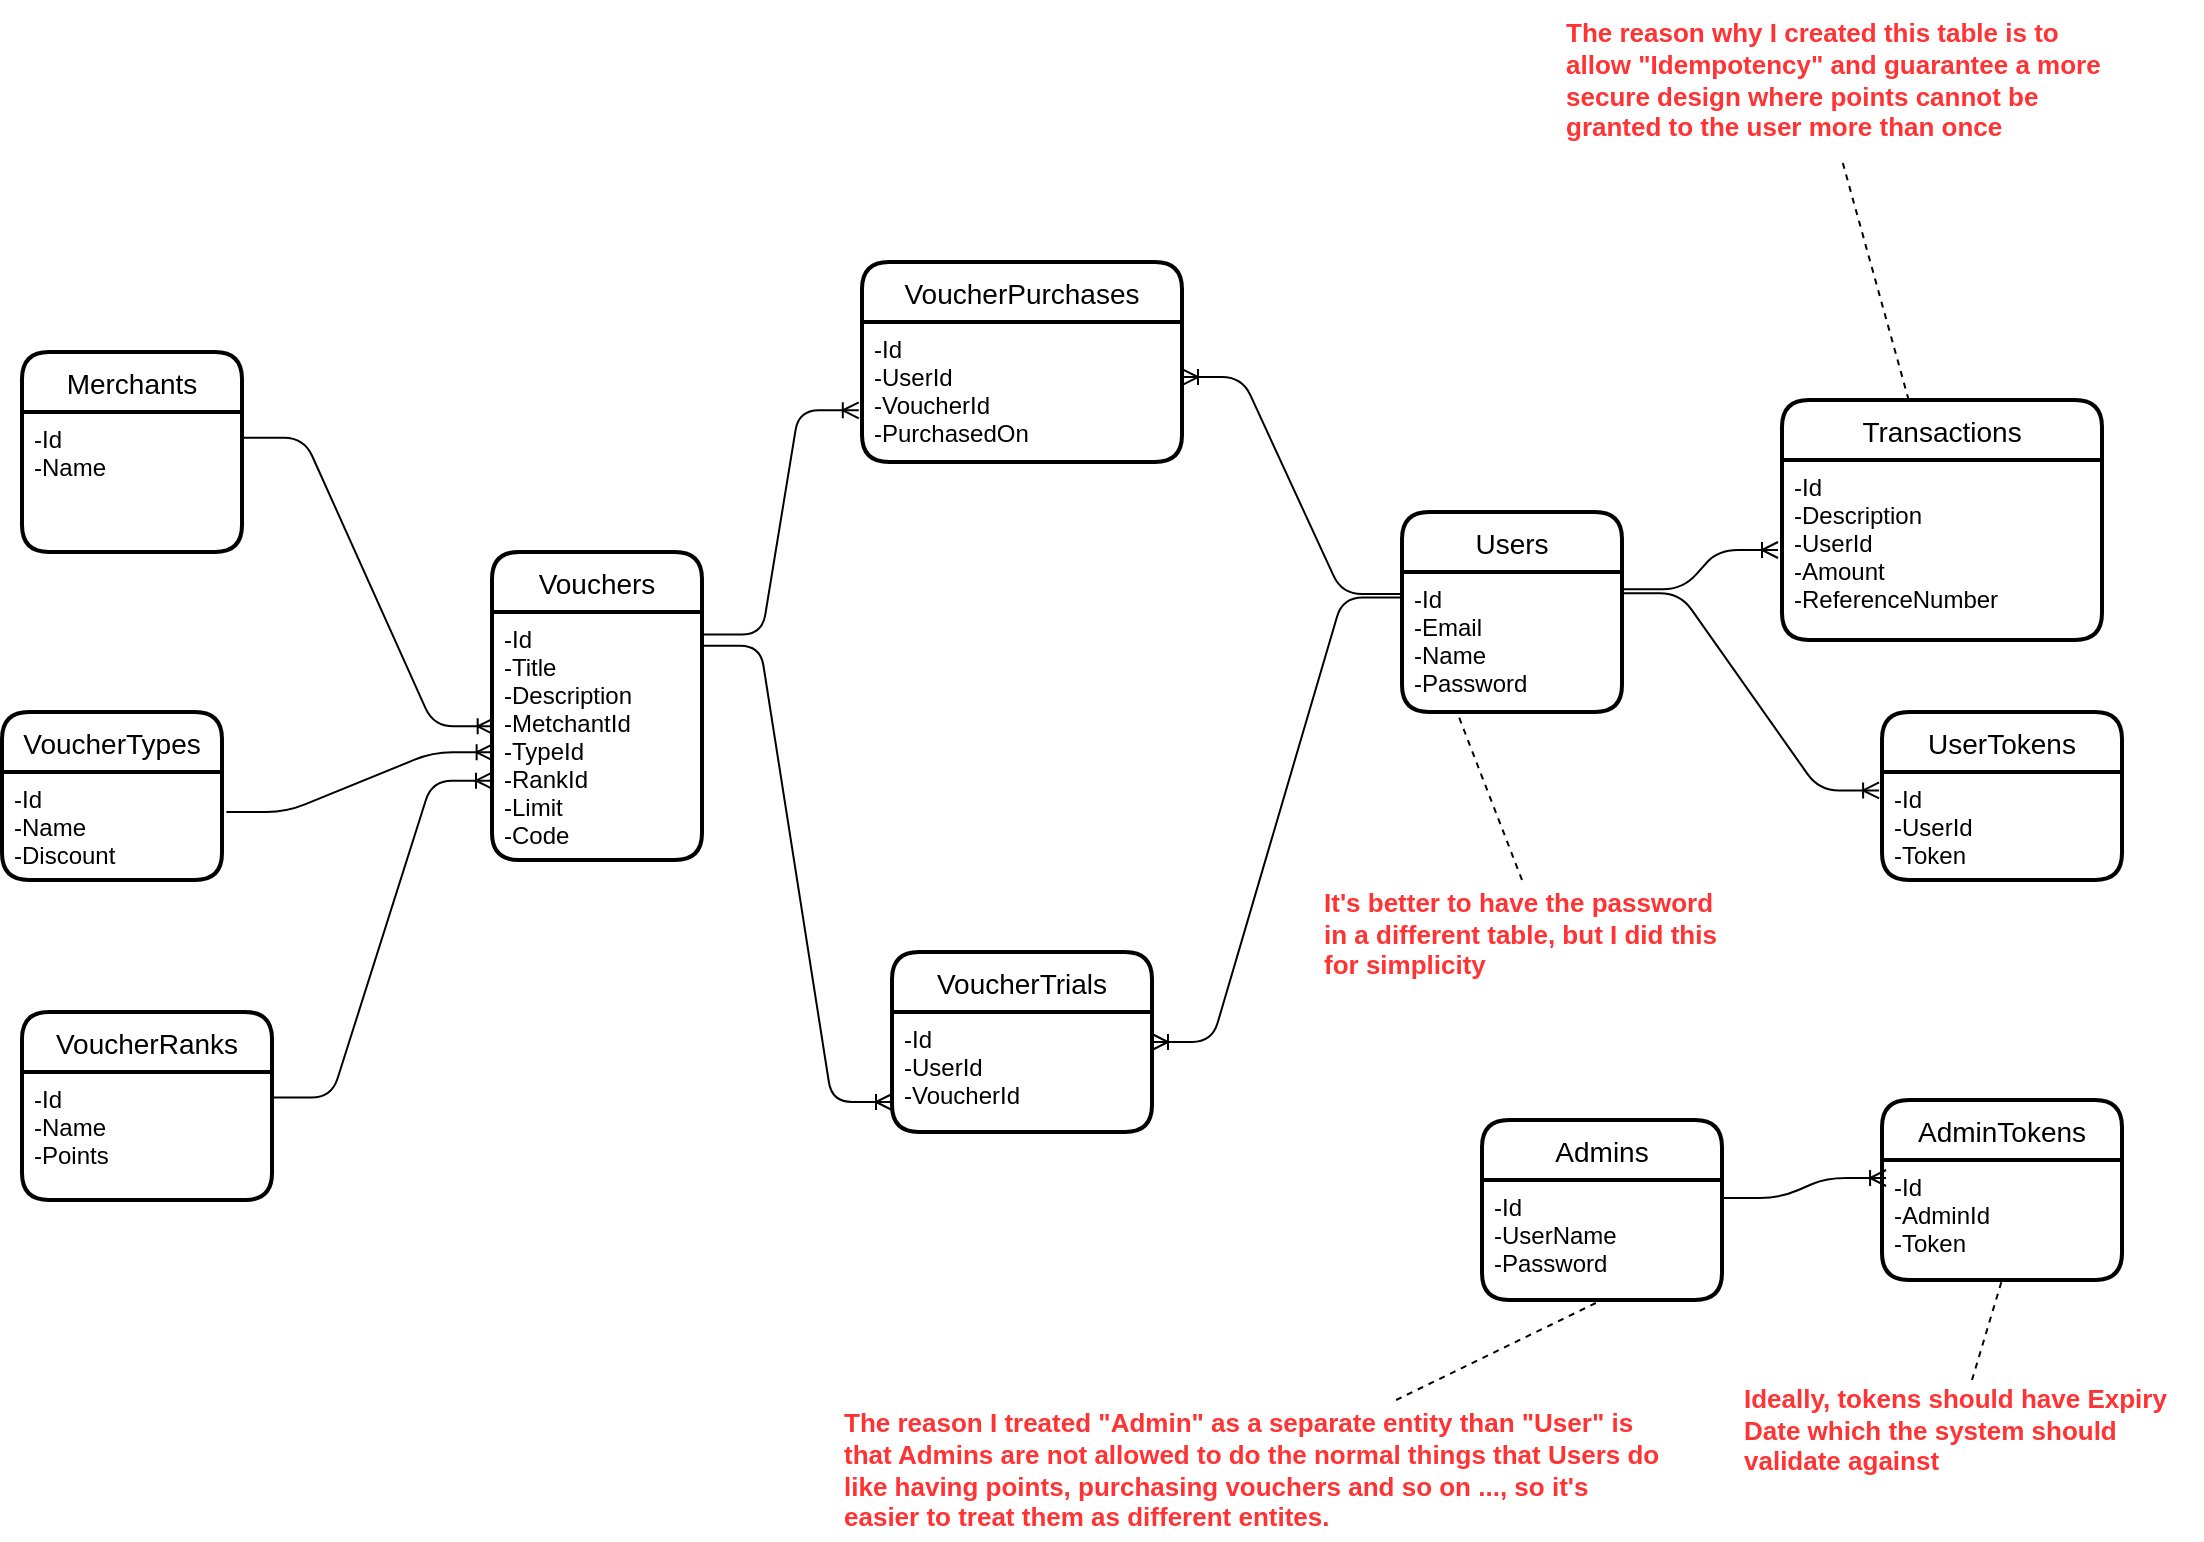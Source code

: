 <mxfile version="14.6.13" type="device"><diagram id="UTCJ8LDy8Xy_fEInQCKM" name="Page-1"><mxGraphModel dx="395" dy="228" grid="1" gridSize="10" guides="1" tooltips="1" connect="1" arrows="1" fold="1" page="1" pageScale="1" pageWidth="1169" pageHeight="827" math="0" shadow="0"><root><mxCell id="0"/><mxCell id="1" parent="0"/><mxCell id="uiDTA7VJzZA2lniINZGz-10" value="Users" style="swimlane;childLayout=stackLayout;horizontal=1;startSize=30;horizontalStack=0;rounded=1;fontSize=14;fontStyle=0;strokeWidth=2;resizeParent=0;resizeLast=1;shadow=0;dashed=0;align=center;" parent="1" vertex="1"><mxGeometry x="760" y="296" width="110" height="100" as="geometry"/></mxCell><mxCell id="uiDTA7VJzZA2lniINZGz-11" value="-Id&#10;-Email&#10;-Name&#10;-Password&#10;" style="align=left;strokeColor=none;fillColor=none;spacingLeft=4;fontSize=12;verticalAlign=top;resizable=0;rotatable=0;part=1;" parent="uiDTA7VJzZA2lniINZGz-10" vertex="1"><mxGeometry y="30" width="110" height="70" as="geometry"/></mxCell><mxCell id="EIJPDLayJTi24FWDkXu2-4" value="Merchants" style="swimlane;childLayout=stackLayout;horizontal=1;startSize=30;horizontalStack=0;rounded=1;fontSize=14;fontStyle=0;strokeWidth=2;resizeParent=0;resizeLast=1;shadow=0;dashed=0;align=center;" parent="1" vertex="1"><mxGeometry x="70" y="216" width="110" height="100" as="geometry"/></mxCell><mxCell id="EIJPDLayJTi24FWDkXu2-5" value="-Id&#10;-Name&#10;" style="align=left;strokeColor=none;fillColor=none;spacingLeft=4;fontSize=12;verticalAlign=top;resizable=0;rotatable=0;part=1;" parent="EIJPDLayJTi24FWDkXu2-4" vertex="1"><mxGeometry y="30" width="110" height="70" as="geometry"/></mxCell><mxCell id="EIJPDLayJTi24FWDkXu2-6" value="Vouchers" style="swimlane;childLayout=stackLayout;horizontal=1;startSize=30;horizontalStack=0;rounded=1;fontSize=14;fontStyle=0;strokeWidth=2;resizeParent=0;resizeLast=1;shadow=0;dashed=0;align=center;" parent="1" vertex="1"><mxGeometry x="305" y="316" width="105" height="154" as="geometry"/></mxCell><mxCell id="EIJPDLayJTi24FWDkXu2-7" value="-Id&#10;-Title&#10;-Description&#10;-MetchantId&#10;-TypeId&#10;-RankId&#10;-Limit&#10;-Code" style="align=left;strokeColor=none;fillColor=none;spacingLeft=4;fontSize=12;verticalAlign=top;resizable=0;rotatable=0;part=1;" parent="EIJPDLayJTi24FWDkXu2-6" vertex="1"><mxGeometry y="30" width="105" height="124" as="geometry"/></mxCell><mxCell id="EIJPDLayJTi24FWDkXu2-8" value="" style="edgeStyle=entityRelationEdgeStyle;fontSize=12;html=1;endArrow=ERoneToMany;exitX=1.009;exitY=0.184;exitDx=0;exitDy=0;exitPerimeter=0;entryX=0.008;entryY=0.461;entryDx=0;entryDy=0;entryPerimeter=0;" parent="1" source="EIJPDLayJTi24FWDkXu2-5" target="EIJPDLayJTi24FWDkXu2-7" edge="1"><mxGeometry width="100" height="100" relative="1" as="geometry"><mxPoint x="140" y="376" as="sourcePoint"/><mxPoint x="249" y="381" as="targetPoint"/></mxGeometry></mxCell><mxCell id="EIJPDLayJTi24FWDkXu2-9" value="VoucherTypes" style="swimlane;childLayout=stackLayout;horizontal=1;startSize=30;horizontalStack=0;rounded=1;fontSize=14;fontStyle=0;strokeWidth=2;resizeParent=0;resizeLast=1;shadow=0;dashed=0;align=center;" parent="1" vertex="1"><mxGeometry x="60" y="396" width="110" height="84" as="geometry"><mxRectangle x="60" y="396" width="120" height="30" as="alternateBounds"/></mxGeometry></mxCell><mxCell id="EIJPDLayJTi24FWDkXu2-10" value="-Id&#10;-Name&#10;-Discount" style="align=left;strokeColor=none;fillColor=none;spacingLeft=4;fontSize=12;verticalAlign=top;resizable=0;rotatable=0;part=1;" parent="EIJPDLayJTi24FWDkXu2-9" vertex="1"><mxGeometry y="30" width="110" height="54" as="geometry"/></mxCell><mxCell id="EIJPDLayJTi24FWDkXu2-11" value="" style="edgeStyle=entityRelationEdgeStyle;fontSize=12;html=1;endArrow=ERoneToMany;exitX=1.02;exitY=0.37;exitDx=0;exitDy=0;exitPerimeter=0;entryX=0.003;entryY=0.566;entryDx=0;entryDy=0;entryPerimeter=0;" parent="1" source="EIJPDLayJTi24FWDkXu2-10" target="EIJPDLayJTi24FWDkXu2-7" edge="1"><mxGeometry width="100" height="100" relative="1" as="geometry"><mxPoint x="138.57" y="501.54" as="sourcePoint"/><mxPoint x="247" y="396" as="targetPoint"/></mxGeometry></mxCell><mxCell id="EIJPDLayJTi24FWDkXu2-12" value="VoucherRanks" style="swimlane;childLayout=stackLayout;horizontal=1;startSize=30;horizontalStack=0;rounded=1;fontSize=14;fontStyle=0;strokeWidth=2;resizeParent=0;resizeLast=1;shadow=0;dashed=0;align=center;" parent="1" vertex="1"><mxGeometry x="70" y="546" width="125" height="94" as="geometry"/></mxCell><mxCell id="EIJPDLayJTi24FWDkXu2-13" value="-Id&#10;-Name&#10;-Points" style="align=left;strokeColor=none;fillColor=none;spacingLeft=4;fontSize=12;verticalAlign=top;resizable=0;rotatable=0;part=1;" parent="EIJPDLayJTi24FWDkXu2-12" vertex="1"><mxGeometry y="30" width="125" height="64" as="geometry"/></mxCell><mxCell id="EIJPDLayJTi24FWDkXu2-14" value="" style="edgeStyle=entityRelationEdgeStyle;fontSize=12;html=1;endArrow=ERoneToMany;exitX=0.998;exitY=0.2;exitDx=0;exitDy=0;entryX=0;entryY=0.68;entryDx=0;entryDy=0;exitPerimeter=0;entryPerimeter=0;" parent="1" source="EIJPDLayJTi24FWDkXu2-13" target="EIJPDLayJTi24FWDkXu2-7" edge="1"><mxGeometry width="100" height="100" relative="1" as="geometry"><mxPoint x="192.2" y="510.8" as="sourcePoint"/><mxPoint x="250" y="423" as="targetPoint"/></mxGeometry></mxCell><mxCell id="EIJPDLayJTi24FWDkXu2-16" value="VoucherPurchases" style="swimlane;childLayout=stackLayout;horizontal=1;startSize=30;horizontalStack=0;rounded=1;fontSize=14;fontStyle=0;strokeWidth=2;resizeParent=0;resizeLast=1;shadow=0;dashed=0;align=center;" parent="1" vertex="1"><mxGeometry x="490" y="171" width="160" height="100" as="geometry"/></mxCell><mxCell id="EIJPDLayJTi24FWDkXu2-17" value="-Id&#10;-UserId&#10;-VoucherId&#10;-PurchasedOn&#10;" style="align=left;strokeColor=none;fillColor=none;spacingLeft=4;fontSize=12;verticalAlign=top;resizable=0;rotatable=0;part=1;" parent="EIJPDLayJTi24FWDkXu2-16" vertex="1"><mxGeometry y="30" width="160" height="70" as="geometry"/></mxCell><mxCell id="EIJPDLayJTi24FWDkXu2-22" value="Transactions" style="swimlane;childLayout=stackLayout;horizontal=1;startSize=30;horizontalStack=0;rounded=1;fontSize=14;fontStyle=0;strokeWidth=2;resizeParent=0;resizeLast=1;shadow=0;dashed=0;align=center;" parent="1" vertex="1"><mxGeometry x="950" y="240" width="160" height="120" as="geometry"/></mxCell><mxCell id="EIJPDLayJTi24FWDkXu2-23" value="-Id&#10;-Description&#10;-UserId&#10;-Amount&#10;-ReferenceNumber&#10;" style="align=left;strokeColor=none;fillColor=none;spacingLeft=4;fontSize=12;verticalAlign=top;resizable=0;rotatable=0;part=1;" parent="EIJPDLayJTi24FWDkXu2-22" vertex="1"><mxGeometry y="30" width="160" height="90" as="geometry"/></mxCell><mxCell id="EIJPDLayJTi24FWDkXu2-25" value="" style="edgeStyle=entityRelationEdgeStyle;fontSize=12;html=1;endArrow=ERoneToMany;exitX=1.004;exitY=0.124;exitDx=0;exitDy=0;exitPerimeter=0;" parent="1" source="uiDTA7VJzZA2lniINZGz-11" edge="1"><mxGeometry width="100" height="100" relative="1" as="geometry"><mxPoint x="650" y="456" as="sourcePoint"/><mxPoint x="948" y="315" as="targetPoint"/></mxGeometry></mxCell><mxCell id="EIJPDLayJTi24FWDkXu2-26" value="VoucherTrials" style="swimlane;childLayout=stackLayout;horizontal=1;startSize=30;horizontalStack=0;rounded=1;fontSize=14;fontStyle=0;strokeWidth=2;resizeParent=0;resizeLast=1;shadow=0;dashed=0;align=center;" parent="1" vertex="1"><mxGeometry x="505" y="516" width="130" height="90" as="geometry"/></mxCell><mxCell id="EIJPDLayJTi24FWDkXu2-27" value="-Id&#10;-UserId&#10;-VoucherId&#10;" style="align=left;strokeColor=none;fillColor=none;spacingLeft=4;fontSize=12;verticalAlign=top;resizable=0;rotatable=0;part=1;" parent="EIJPDLayJTi24FWDkXu2-26" vertex="1"><mxGeometry y="30" width="130" height="60" as="geometry"/></mxCell><mxCell id="EIJPDLayJTi24FWDkXu2-32" value="" style="edgeStyle=entityRelationEdgeStyle;fontSize=12;html=1;endArrow=ERoneToMany;exitX=0;exitY=0.158;exitDx=0;exitDy=0;entryX=1;entryY=0.393;entryDx=0;entryDy=0;entryPerimeter=0;exitPerimeter=0;" parent="1" source="uiDTA7VJzZA2lniINZGz-11" target="EIJPDLayJTi24FWDkXu2-17" edge="1"><mxGeometry width="100" height="100" relative="1" as="geometry"><mxPoint x="720" y="426" as="sourcePoint"/><mxPoint x="750" y="582.625" as="targetPoint"/></mxGeometry></mxCell><mxCell id="EIJPDLayJTi24FWDkXu2-33" value="" style="edgeStyle=entityRelationEdgeStyle;fontSize=12;html=1;endArrow=ERoneToMany;exitX=0.003;exitY=0.182;exitDx=0;exitDy=0;entryX=1;entryY=0.25;entryDx=0;entryDy=0;exitPerimeter=0;" parent="1" source="uiDTA7VJzZA2lniINZGz-11" target="EIJPDLayJTi24FWDkXu2-27" edge="1"><mxGeometry width="100" height="100" relative="1" as="geometry"><mxPoint x="780" y="510" as="sourcePoint"/><mxPoint x="660" y="500" as="targetPoint"/></mxGeometry></mxCell><mxCell id="EIJPDLayJTi24FWDkXu2-34" value="" style="edgeStyle=entityRelationEdgeStyle;fontSize=12;html=1;endArrow=ERoneToMany;exitX=0.992;exitY=0.136;exitDx=0;exitDy=0;exitPerimeter=0;entryX=0;entryY=0.75;entryDx=0;entryDy=0;" parent="1" source="EIJPDLayJTi24FWDkXu2-7" target="EIJPDLayJTi24FWDkXu2-27" edge="1"><mxGeometry width="100" height="100" relative="1" as="geometry"><mxPoint x="410" y="536" as="sourcePoint"/><mxPoint x="370" y="516" as="targetPoint"/></mxGeometry></mxCell><mxCell id="EIJPDLayJTi24FWDkXu2-35" value="" style="edgeStyle=entityRelationEdgeStyle;fontSize=12;html=1;endArrow=ERoneToMany;exitX=1;exitY=0.091;exitDx=0;exitDy=0;exitPerimeter=0;entryX=-0.01;entryY=0.631;entryDx=0;entryDy=0;entryPerimeter=0;" parent="1" source="EIJPDLayJTi24FWDkXu2-7" target="EIJPDLayJTi24FWDkXu2-17" edge="1"><mxGeometry width="100" height="100" relative="1" as="geometry"><mxPoint x="400" y="546" as="sourcePoint"/><mxPoint x="430" y="326" as="targetPoint"/></mxGeometry></mxCell><mxCell id="sDXjbskNWZsYSqVp-WfP-1" value="UserTokens" style="swimlane;childLayout=stackLayout;horizontal=1;startSize=30;horizontalStack=0;rounded=1;fontSize=14;fontStyle=0;strokeWidth=2;resizeParent=0;resizeLast=1;shadow=0;dashed=0;align=center;" parent="1" vertex="1"><mxGeometry x="1000" y="396" width="120" height="84" as="geometry"/></mxCell><mxCell id="sDXjbskNWZsYSqVp-WfP-2" value="-Id&#10;-UserId&#10;-Token&#10;" style="align=left;strokeColor=none;fillColor=none;spacingLeft=4;fontSize=12;verticalAlign=top;resizable=0;rotatable=0;part=1;" parent="sDXjbskNWZsYSqVp-WfP-1" vertex="1"><mxGeometry y="30" width="120" height="54" as="geometry"/></mxCell><mxCell id="sDXjbskNWZsYSqVp-WfP-9" value="" style="edgeStyle=entityRelationEdgeStyle;fontSize=12;html=1;endArrow=ERoneToMany;exitX=0.991;exitY=0.152;exitDx=0;exitDy=0;entryX=-0.012;entryY=0.171;entryDx=0;entryDy=0;entryPerimeter=0;exitPerimeter=0;" parent="1" source="uiDTA7VJzZA2lniINZGz-11" target="sDXjbskNWZsYSqVp-WfP-2" edge="1"><mxGeometry width="100" height="100" relative="1" as="geometry"><mxPoint x="735" y="600" as="sourcePoint"/><mxPoint x="725" y="650" as="targetPoint"/></mxGeometry></mxCell><mxCell id="PJhPTvLJgnnkLkIX2ulZ-2" value="&lt;div style=&quot;text-align: left&quot;&gt;&lt;b&gt;&lt;font style=&quot;font-size: 13px&quot; color=&quot;#ff3333&quot;&gt;It's better to have the password in a different table, but I did this for simplicity&lt;/font&gt;&lt;/b&gt;&lt;/div&gt;" style="text;html=1;strokeColor=none;fillColor=none;align=center;verticalAlign=middle;whiteSpace=wrap;rounded=0;" parent="1" vertex="1"><mxGeometry x="720" y="480" width="200" height="54" as="geometry"/></mxCell><mxCell id="PJhPTvLJgnnkLkIX2ulZ-3" value="" style="endArrow=none;dashed=1;html=1;exitX=0.5;exitY=0;exitDx=0;exitDy=0;entryX=0.25;entryY=1;entryDx=0;entryDy=0;" parent="1" source="PJhPTvLJgnnkLkIX2ulZ-2" target="uiDTA7VJzZA2lniINZGz-10" edge="1"><mxGeometry width="50" height="50" relative="1" as="geometry"><mxPoint x="655" y="370" as="sourcePoint"/><mxPoint x="705" y="320" as="targetPoint"/></mxGeometry></mxCell><mxCell id="PJhPTvLJgnnkLkIX2ulZ-5" value="&lt;b&gt;&lt;font style=&quot;font-size: 13px&quot; color=&quot;#ff3333&quot;&gt;The reason why I created this table is to allow &quot;Idempotency&quot; and guarantee a more secure design where points cannot be granted to the user more than once&lt;/font&gt;&lt;/b&gt;" style="text;html=1;strokeColor=none;fillColor=none;align=left;verticalAlign=middle;whiteSpace=wrap;rounded=0;" parent="1" vertex="1"><mxGeometry x="840" y="40" width="280" height="80" as="geometry"/></mxCell><mxCell id="PJhPTvLJgnnkLkIX2ulZ-6" value="" style="endArrow=none;dashed=1;html=1;entryX=0.5;entryY=1;entryDx=0;entryDy=0;" parent="1" source="EIJPDLayJTi24FWDkXu2-22" target="PJhPTvLJgnnkLkIX2ulZ-5" edge="1"><mxGeometry width="50" height="50" relative="1" as="geometry"><mxPoint x="665" y="340" as="sourcePoint"/><mxPoint x="715" y="290" as="targetPoint"/></mxGeometry></mxCell><mxCell id="PJhPTvLJgnnkLkIX2ulZ-17" value="Admins" style="swimlane;childLayout=stackLayout;horizontal=1;startSize=30;horizontalStack=0;rounded=1;fontSize=14;fontStyle=0;strokeWidth=2;resizeParent=0;resizeLast=1;shadow=0;dashed=0;align=center;" parent="1" vertex="1"><mxGeometry x="800" y="600" width="120" height="90" as="geometry"/></mxCell><mxCell id="PJhPTvLJgnnkLkIX2ulZ-18" value="-Id&#10;-UserName&#10;-Password&#10;" style="align=left;strokeColor=none;fillColor=none;spacingLeft=4;fontSize=12;verticalAlign=top;resizable=0;rotatable=0;part=1;" parent="PJhPTvLJgnnkLkIX2ulZ-17" vertex="1"><mxGeometry y="30" width="120" height="60" as="geometry"/></mxCell><mxCell id="PJhPTvLJgnnkLkIX2ulZ-20" value="AdminTokens" style="swimlane;childLayout=stackLayout;horizontal=1;startSize=30;horizontalStack=0;rounded=1;fontSize=14;fontStyle=0;strokeWidth=2;resizeParent=0;resizeLast=1;shadow=0;dashed=0;align=center;" parent="1" vertex="1"><mxGeometry x="1000" y="590" width="120" height="90" as="geometry"/></mxCell><mxCell id="PJhPTvLJgnnkLkIX2ulZ-21" value="-Id&#10;-AdminId&#10;-Token&#10;" style="align=left;strokeColor=none;fillColor=none;spacingLeft=4;fontSize=12;verticalAlign=top;resizable=0;rotatable=0;part=1;" parent="PJhPTvLJgnnkLkIX2ulZ-20" vertex="1"><mxGeometry y="30" width="120" height="60" as="geometry"/></mxCell><mxCell id="PJhPTvLJgnnkLkIX2ulZ-22" value="" style="edgeStyle=entityRelationEdgeStyle;fontSize=12;html=1;endArrow=ERoneToMany;exitX=0.992;exitY=0.15;exitDx=0;exitDy=0;entryX=0.017;entryY=0.15;entryDx=0;entryDy=0;entryPerimeter=0;exitPerimeter=0;" parent="1" source="PJhPTvLJgnnkLkIX2ulZ-18" target="PJhPTvLJgnnkLkIX2ulZ-21" edge="1"><mxGeometry width="100" height="100" relative="1" as="geometry"><mxPoint x="840.0" y="506.0" as="sourcePoint"/><mxPoint x="969.55" y="595.04" as="targetPoint"/></mxGeometry></mxCell><mxCell id="PJhPTvLJgnnkLkIX2ulZ-23" value="&lt;div style=&quot;text-align: left&quot;&gt;&lt;b&gt;&lt;font style=&quot;font-size: 13px&quot; color=&quot;#ff3333&quot;&gt;The reason I treated &quot;Admin&quot; as a separate entity than &quot;User&quot; is that Admins are not allowed to do the normal things that Users do like having points, purchasing vouchers and so on ..., so it's easier to treat them as different entites.&lt;/font&gt;&lt;/b&gt;&lt;/div&gt;" style="text;html=1;strokeColor=none;fillColor=none;align=center;verticalAlign=middle;whiteSpace=wrap;rounded=0;" parent="1" vertex="1"><mxGeometry x="480" y="740" width="410" height="70" as="geometry"/></mxCell><mxCell id="PJhPTvLJgnnkLkIX2ulZ-24" value="" style="endArrow=none;dashed=1;html=1;entryX=0.5;entryY=1;entryDx=0;entryDy=0;" parent="1" source="PJhPTvLJgnnkLkIX2ulZ-23" target="PJhPTvLJgnnkLkIX2ulZ-18" edge="1"><mxGeometry width="50" height="50" relative="1" as="geometry"><mxPoint x="685" y="750" as="sourcePoint"/><mxPoint x="827.083" y="420" as="targetPoint"/></mxGeometry></mxCell><mxCell id="EXk0NVV-5lHghGpnARjH-1" value="&lt;div style=&quot;text-align: left&quot;&gt;&lt;b&gt;&lt;font style=&quot;font-size: 13px&quot; color=&quot;#ff3333&quot;&gt;Ideally, tokens should have Expiry Date which the system should validate against&lt;/font&gt;&lt;/b&gt;&lt;/div&gt;" style="text;html=1;strokeColor=none;fillColor=none;align=center;verticalAlign=middle;whiteSpace=wrap;rounded=0;" parent="1" vertex="1"><mxGeometry x="930" y="730" width="230" height="50" as="geometry"/></mxCell><mxCell id="EXk0NVV-5lHghGpnARjH-2" value="" style="endArrow=none;dashed=1;html=1;entryX=0.5;entryY=1;entryDx=0;entryDy=0;exitX=0.5;exitY=0;exitDx=0;exitDy=0;" parent="1" source="EXk0NVV-5lHghGpnARjH-1" target="PJhPTvLJgnnkLkIX2ulZ-21" edge="1"><mxGeometry width="50" height="50" relative="1" as="geometry"><mxPoint x="767.059" y="750" as="sourcePoint"/><mxPoint x="870" y="700" as="targetPoint"/></mxGeometry></mxCell></root></mxGraphModel></diagram></mxfile>